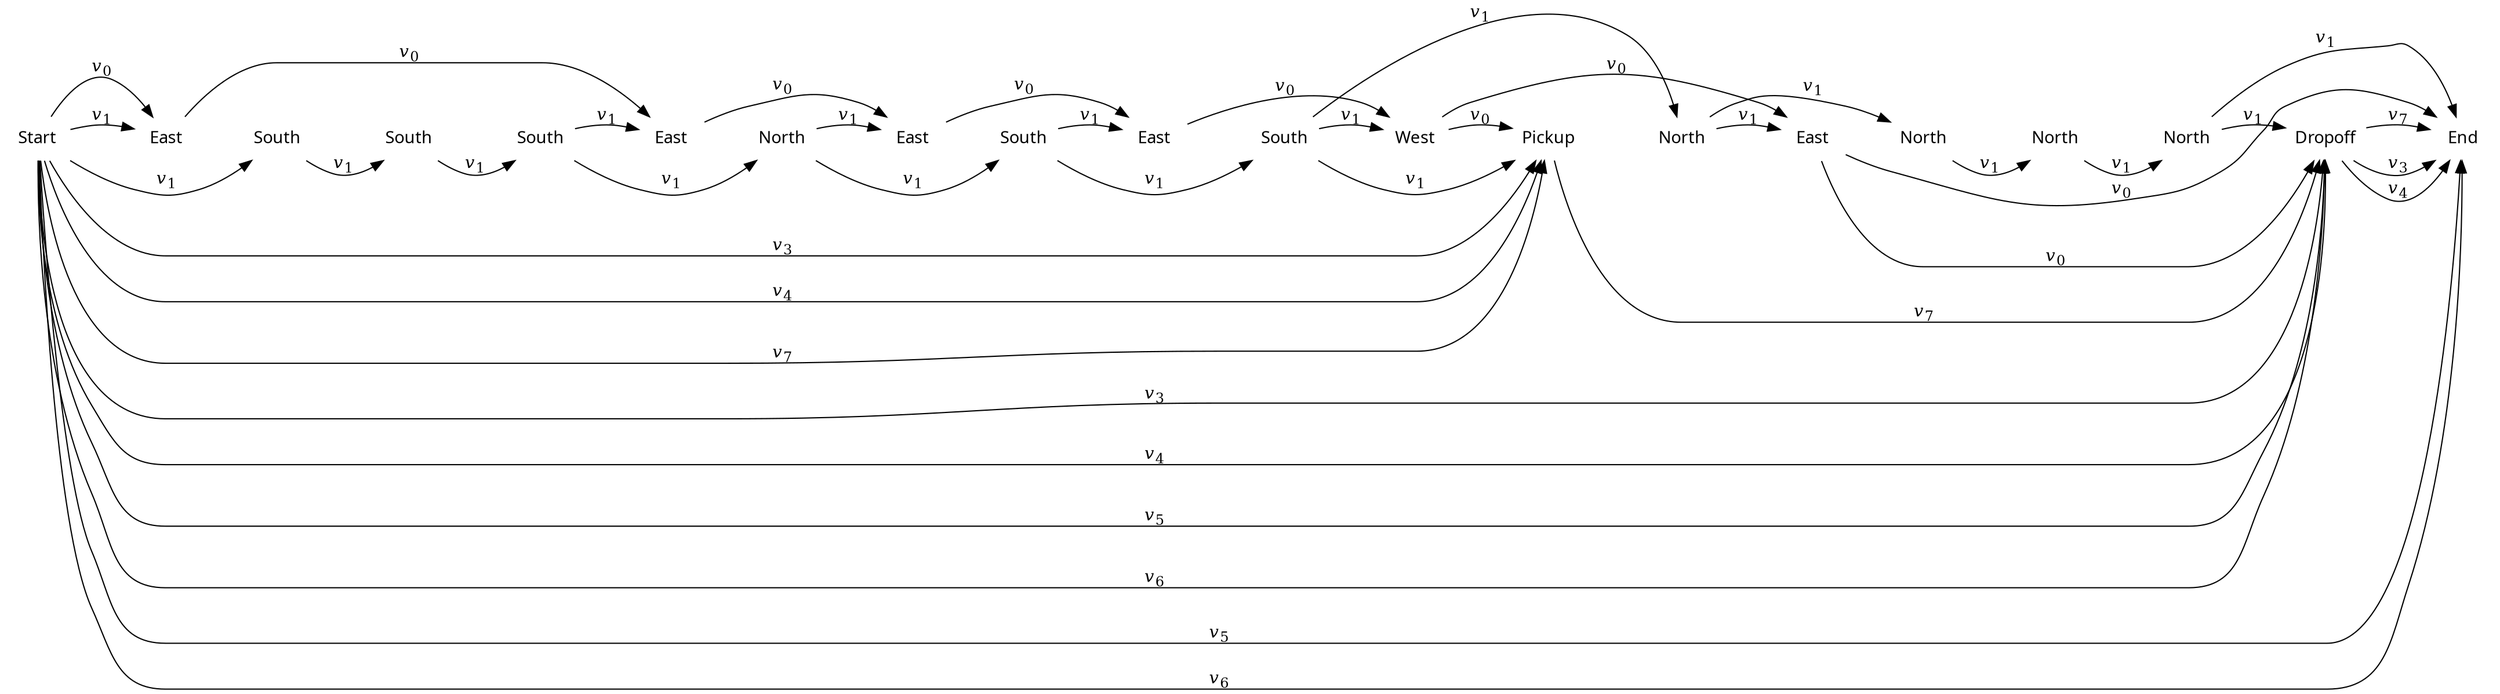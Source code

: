 digraph cat {
rankdir=LR
node [shape=plaintext]
edge [arrowhead=normal]

0 [label="Start",fontname="sans"]
1 [label="East",fontname="sans"]
2 [label="South",fontname="sans"]
3 [label="South",fontname="sans"]
4 [label="South",fontname="sans"]
5 [label="East",fontname="sans"]
6 [label="North",fontname="sans"]
7 [label="East",fontname="sans"]
8 [label="South",fontname="sans"]
9 [label="East",fontname="sans"]
10 [label="South",fontname="sans"]
11 [label="West",fontname="sans"]
12 [label="Pickup",fontname="sans"]
13 [label="North",fontname="sans"]
14 [label="East",fontname="sans"]
15 [label="North",fontname="sans"]
16 [label="North",fontname="sans"]
17 [label="North",fontname="sans"]
18 [label="Dropoff",fontname="sans"]
19 [label="End",fontname="sans"]

0 -> 1 [label=<<i>v</i><sub>0</sub>>]
0 -> 1 [label=<<i>v</i><sub>1</sub>>]
0 -> 2 [label=<<i>v</i><sub>1</sub>>]
0 -> 12 [label=<<i>v</i><sub>3</sub>>]
0 -> 18 [label=<<i>v</i><sub>3</sub>>]
0 -> 12 [label=<<i>v</i><sub>4</sub>>]
0 -> 18 [label=<<i>v</i><sub>4</sub>>]
0 -> 18 [label=<<i>v</i><sub>5</sub>>]
0 -> 19 [label=<<i>v</i><sub>5</sub>>]
0 -> 18 [label=<<i>v</i><sub>6</sub>>]
0 -> 19 [label=<<i>v</i><sub>6</sub>>]
0 -> 12 [label=<<i>v</i><sub>7</sub>>]
1 -> 5 [label=<<i>v</i><sub>0</sub>>]
2 -> 3 [label=<<i>v</i><sub>1</sub>>]
3 -> 4 [label=<<i>v</i><sub>1</sub>>]
4 -> 5 [label=<<i>v</i><sub>1</sub>>]
4 -> 6 [label=<<i>v</i><sub>1</sub>>]
5 -> 7 [label=<<i>v</i><sub>0</sub>>]
6 -> 7 [label=<<i>v</i><sub>1</sub>>]
6 -> 8 [label=<<i>v</i><sub>1</sub>>]
7 -> 9 [label=<<i>v</i><sub>0</sub>>]
8 -> 9 [label=<<i>v</i><sub>1</sub>>]
8 -> 10 [label=<<i>v</i><sub>1</sub>>]
9 -> 11 [label=<<i>v</i><sub>0</sub>>]
10 -> 11 [label=<<i>v</i><sub>1</sub>>]
10 -> 12 [label=<<i>v</i><sub>1</sub>>]
10 -> 13 [label=<<i>v</i><sub>1</sub>>]
11 -> 12 [label=<<i>v</i><sub>0</sub>>]
11 -> 14 [label=<<i>v</i><sub>0</sub>>]
12 -> 18 [label=<<i>v</i><sub>7</sub>>]
13 -> 14 [label=<<i>v</i><sub>1</sub>>]
13 -> 15 [label=<<i>v</i><sub>1</sub>>]
14 -> 18 [label=<<i>v</i><sub>0</sub>>]
14 -> 19 [label=<<i>v</i><sub>0</sub>>]
15 -> 16 [label=<<i>v</i><sub>1</sub>>]
16 -> 17 [label=<<i>v</i><sub>1</sub>>]
17 -> 18 [label=<<i>v</i><sub>1</sub>>]
17 -> 19 [label=<<i>v</i><sub>1</sub>>]
18 -> 19 [label=<<i>v</i><sub>3</sub>>]
18 -> 19 [label=<<i>v</i><sub>4</sub>>]
18 -> 19 [label=<<i>v</i><sub>7</sub>>]

# To line up the actions
0 -> 1 [weight=100,style=invis]
1 -> 2 [weight=100,style=invis]
2 -> 3 [weight=100,style=invis]
3 -> 4 [weight=100,style=invis]
4 -> 5 [weight=100,style=invis]
5 -> 6 [weight=100,style=invis]
6 -> 7 [weight=100,style=invis]
7 -> 8 [weight=100,style=invis]
8 -> 9 [weight=100,style=invis]
9 -> 10 [weight=100,style=invis]
10 -> 11 [weight=100,style=invis]
11 -> 12 [weight=100,style=invis]
12 -> 13 [weight=100,style=invis]
13 -> 14 [weight=100,style=invis]
14 -> 15 [weight=100,style=invis]
15 -> 16 [weight=100,style=invis]
16 -> 17 [weight=100,style=invis]
17 -> 18 [weight=100,style=invis]
18 -> 19 [weight=100,style=invis]
}
